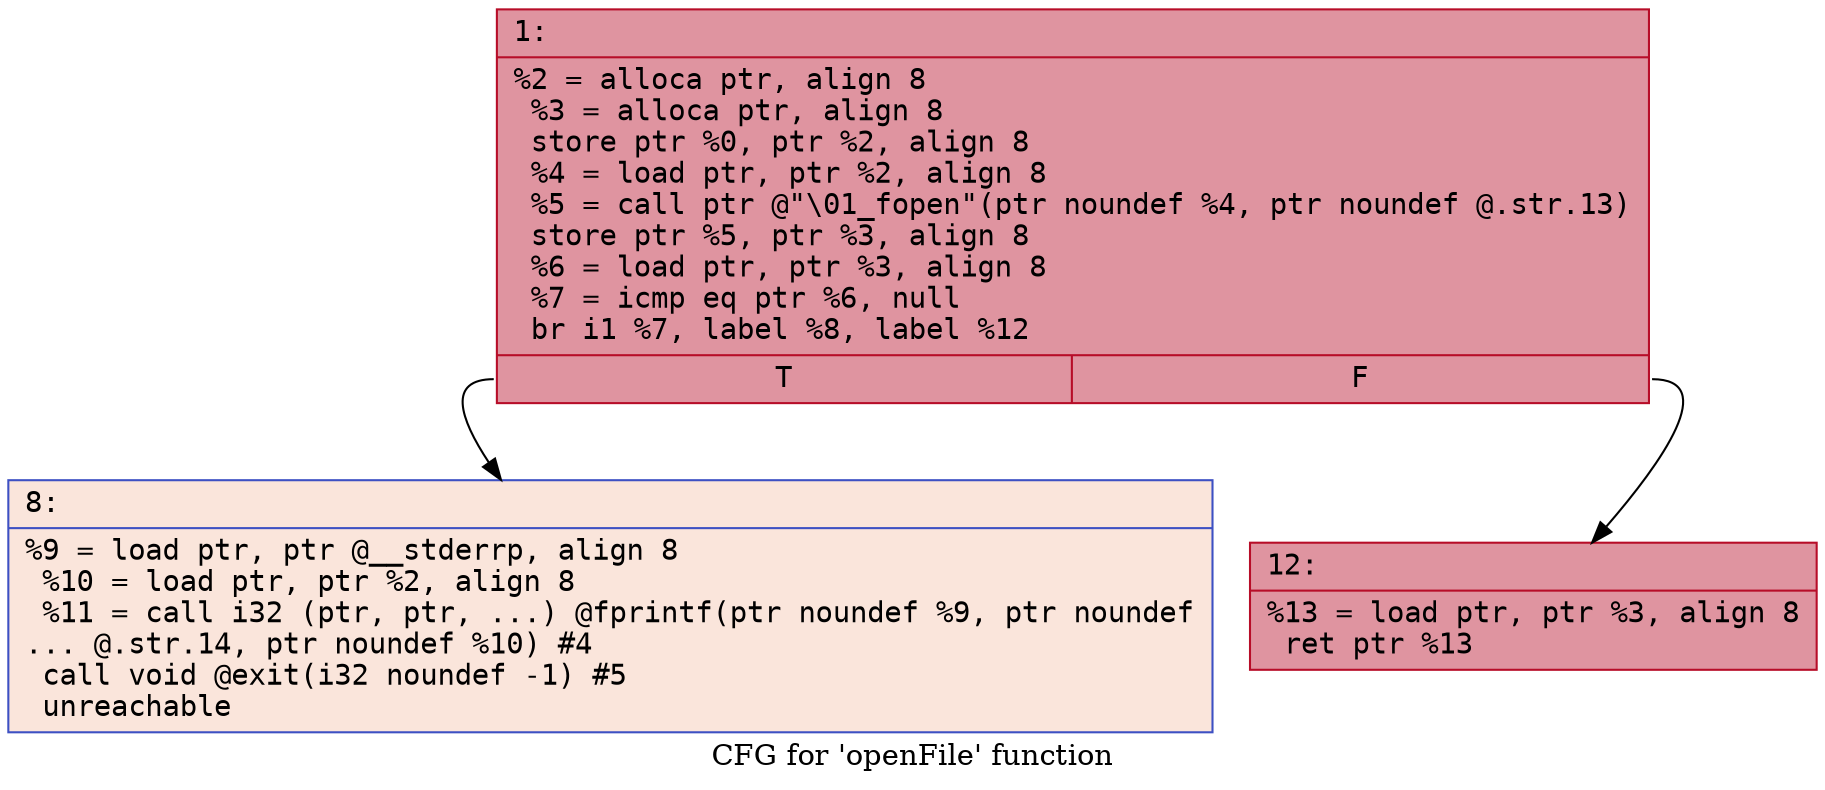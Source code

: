 digraph "CFG for 'openFile' function" {
	label="CFG for 'openFile' function";

	Node0x600002c16f80 [shape=record,color="#b70d28ff", style=filled, fillcolor="#b70d2870" fontname="Courier",label="{1:\l|  %2 = alloca ptr, align 8\l  %3 = alloca ptr, align 8\l  store ptr %0, ptr %2, align 8\l  %4 = load ptr, ptr %2, align 8\l  %5 = call ptr @\"\\01_fopen\"(ptr noundef %4, ptr noundef @.str.13)\l  store ptr %5, ptr %3, align 8\l  %6 = load ptr, ptr %3, align 8\l  %7 = icmp eq ptr %6, null\l  br i1 %7, label %8, label %12\l|{<s0>T|<s1>F}}"];
	Node0x600002c16f80:s0 -> Node0x600002c16fd0[tooltip="1 -> 8\nProbability 0.00%" ];
	Node0x600002c16f80:s1 -> Node0x600002c17020[tooltip="1 -> 12\nProbability 100.00%" ];
	Node0x600002c16fd0 [shape=record,color="#3d50c3ff", style=filled, fillcolor="#f4c5ad70" fontname="Courier",label="{8:\l|  %9 = load ptr, ptr @__stderrp, align 8\l  %10 = load ptr, ptr %2, align 8\l  %11 = call i32 (ptr, ptr, ...) @fprintf(ptr noundef %9, ptr noundef\l... @.str.14, ptr noundef %10) #4\l  call void @exit(i32 noundef -1) #5\l  unreachable\l}"];
	Node0x600002c17020 [shape=record,color="#b70d28ff", style=filled, fillcolor="#b70d2870" fontname="Courier",label="{12:\l|  %13 = load ptr, ptr %3, align 8\l  ret ptr %13\l}"];
}
